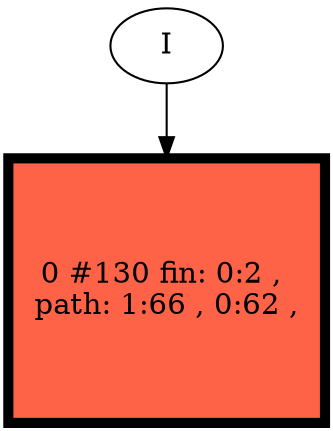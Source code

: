 // produced with flexfringe // 
digraph DFA {
	0 [label="root" shape=box];
		I -> 0;
	0 [ label="0 #130 fin: 0:2 , 
 path: 1:66 , 0:62 , " , style=filled, fillcolor="tomato", width=1.77074, height=1.77074, penwidth=4.8752];
}

